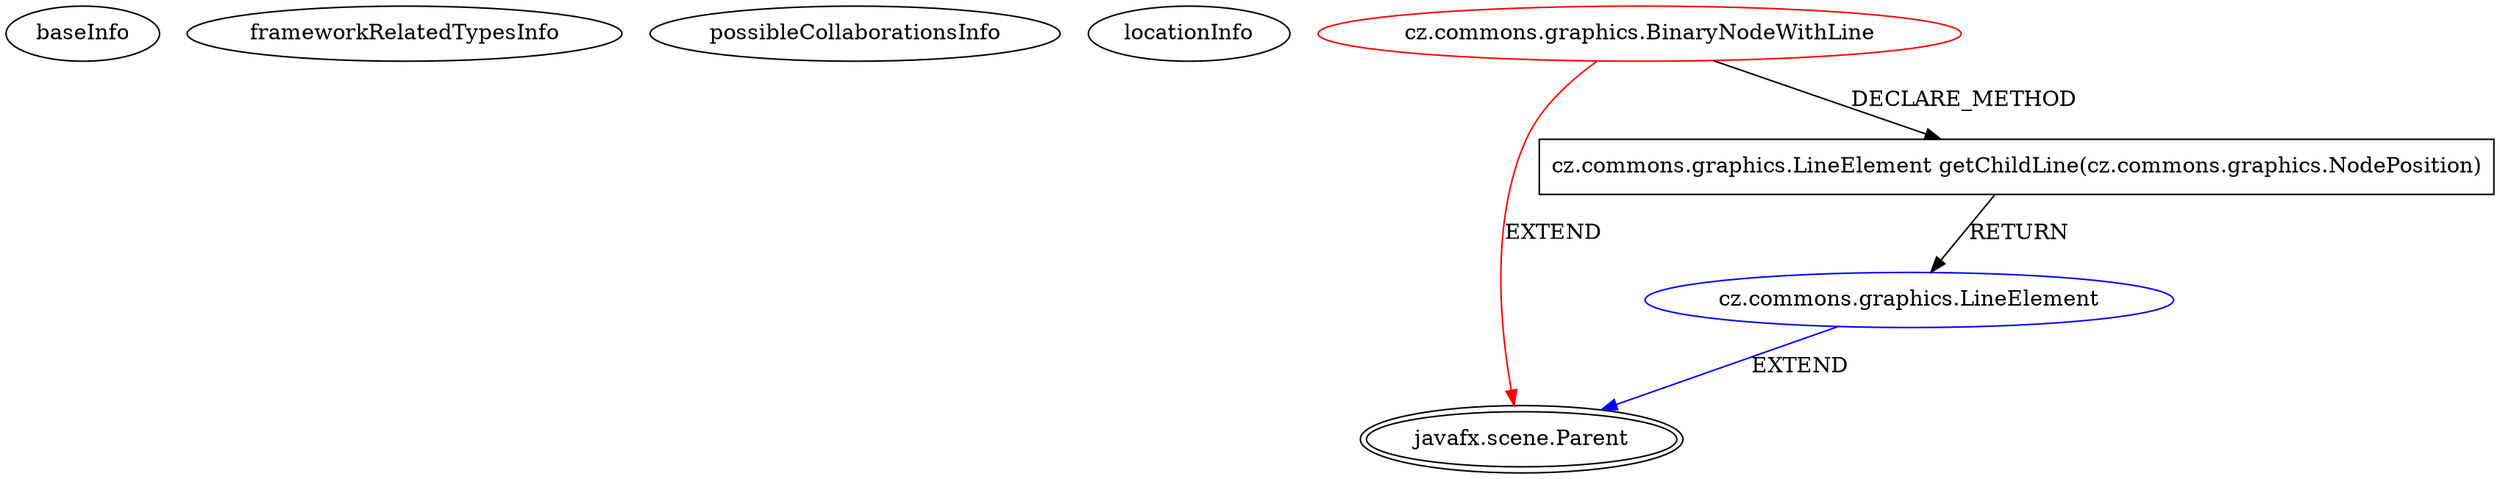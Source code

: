digraph {
baseInfo[graphId=927,category="extension_graph",isAnonymous=false,possibleRelation=true]
frameworkRelatedTypesInfo[0="javafx.scene.Parent"]
possibleCollaborationsInfo[0="927~CLIENT_METHOD_DECLARATION-RETURN_TYPE-~javafx.scene.Parent ~javafx.scene.Parent ~false~false"]
locationInfo[projectName="Maxxa-MT-common",filePath="/Maxxa-MT-common/MT-common-master/src/cz/commons/graphics/BinaryNodeWithLine.java",contextSignature="BinaryNodeWithLine",graphId="927"]
0[label="cz.commons.graphics.BinaryNodeWithLine",vertexType="ROOT_CLIENT_CLASS_DECLARATION",isFrameworkType=false,color=red]
1[label="javafx.scene.Parent",vertexType="FRAMEWORK_CLASS_TYPE",isFrameworkType=true,peripheries=2]
2[label="cz.commons.graphics.LineElement getChildLine(cz.commons.graphics.NodePosition)",vertexType="CLIENT_METHOD_DECLARATION",isFrameworkType=false,shape=box]
3[label="cz.commons.graphics.LineElement",vertexType="REFERENCE_CLIENT_CLASS_DECLARATION",isFrameworkType=false,color=blue]
0->1[label="EXTEND",color=red]
0->2[label="DECLARE_METHOD"]
3->1[label="EXTEND",color=blue]
2->3[label="RETURN"]
}
